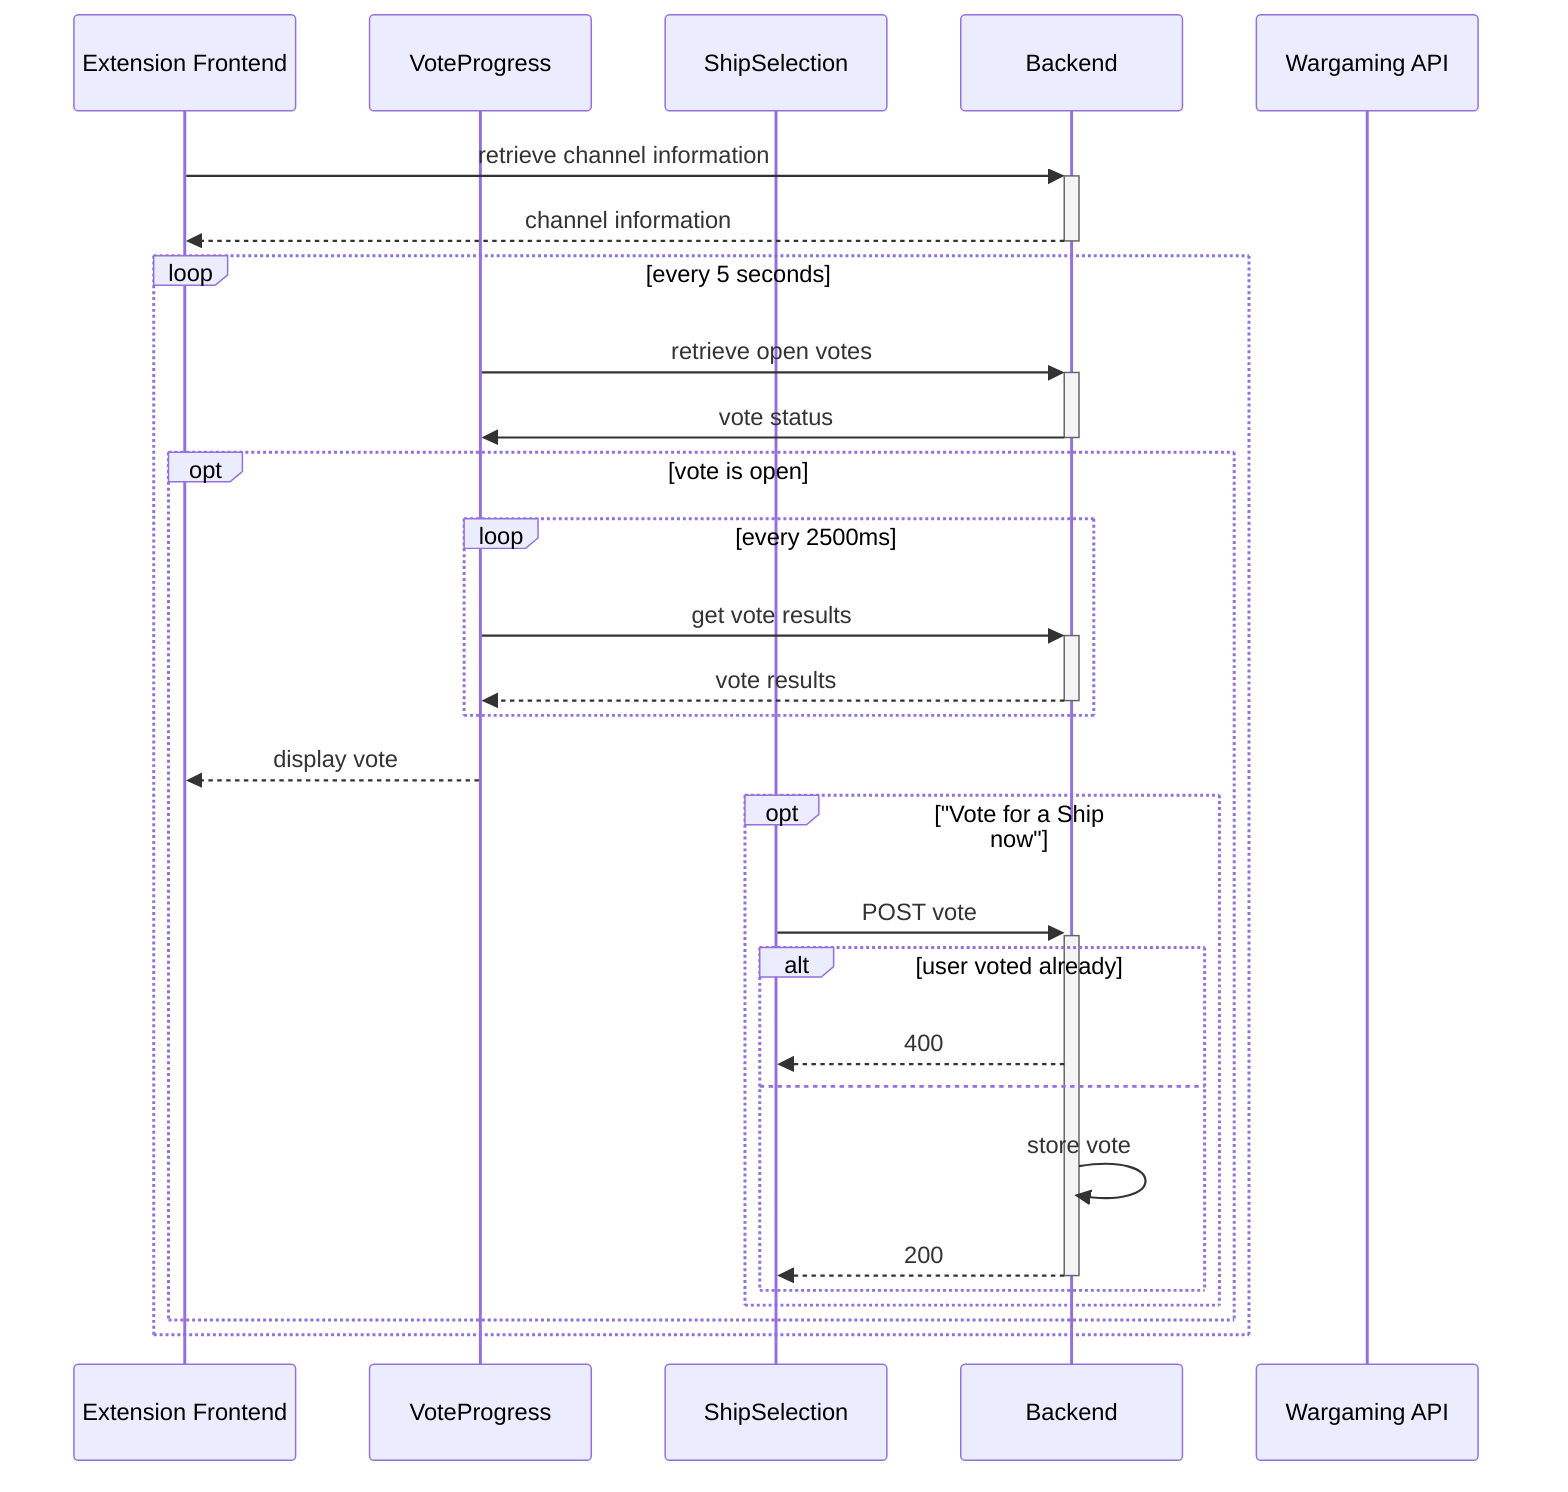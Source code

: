 sequenceDiagram
	participant Extension Frontend
	participant VoteProgress
	participant ShipSelection
	participant Backend
	participant Wargaming API

	Extension Frontend->>+Backend: retrieve channel information
	Backend-->>-Extension Frontend: channel information

	loop every 5 seconds
		VoteProgress->>+Backend: retrieve open votes
		Backend->>-VoteProgress: vote status

		opt vote is open
			loop every 2500ms
				VoteProgress->>+Backend: get vote results
				Backend-->>-VoteProgress: vote results
			end
			VoteProgress-->>Extension Frontend: display vote

			opt "Vote for a Ship now"
				ShipSelection->>+Backend: POST vote
				alt user voted already
					Backend-->>ShipSelection: 400
				else
					Backend->>Backend: store vote
					Backend-->>-ShipSelection: 200
				end
			end
		end
	end